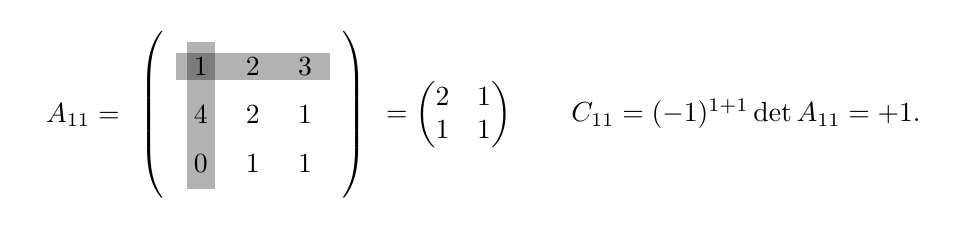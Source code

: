 \tikzset{node style ge/.style={circle}}

\begin{tikzpicture}[baseline=(A.center),font=\normalsize]

% les matrices
\matrix (A) [matrix of math nodes, nodes = {node style ge},column sep=0.125 em,
%row sep=-0.75 em,
%inner sep = 0 em,%
 left delimiter  = (, right delimiter = )]
{ 1 & 2 & 3\\
4 & 2 & 1\\
0 & 1 & 1  \\
};

\draw[opacity=.3,line width=1em, color=black] (A-1-1.west) to (A-1-3.east);
\draw[opacity=.3,line width=1em, color=black] (A-1-1.north) to (A-3-1.south);

\node[left,outer sep=3.5em] at (A-2-1.east) {$A_{11}=$} ;
\node[right,outer sep=3.5em] at (A-2-3.west) {$=
\begin{pmatrix}
2 & 1\\
1 & 1
\end{pmatrix}
\qquad
C_{11} = (-1)^{1+1} \det A_{11} = +1.$};


\end{tikzpicture}
